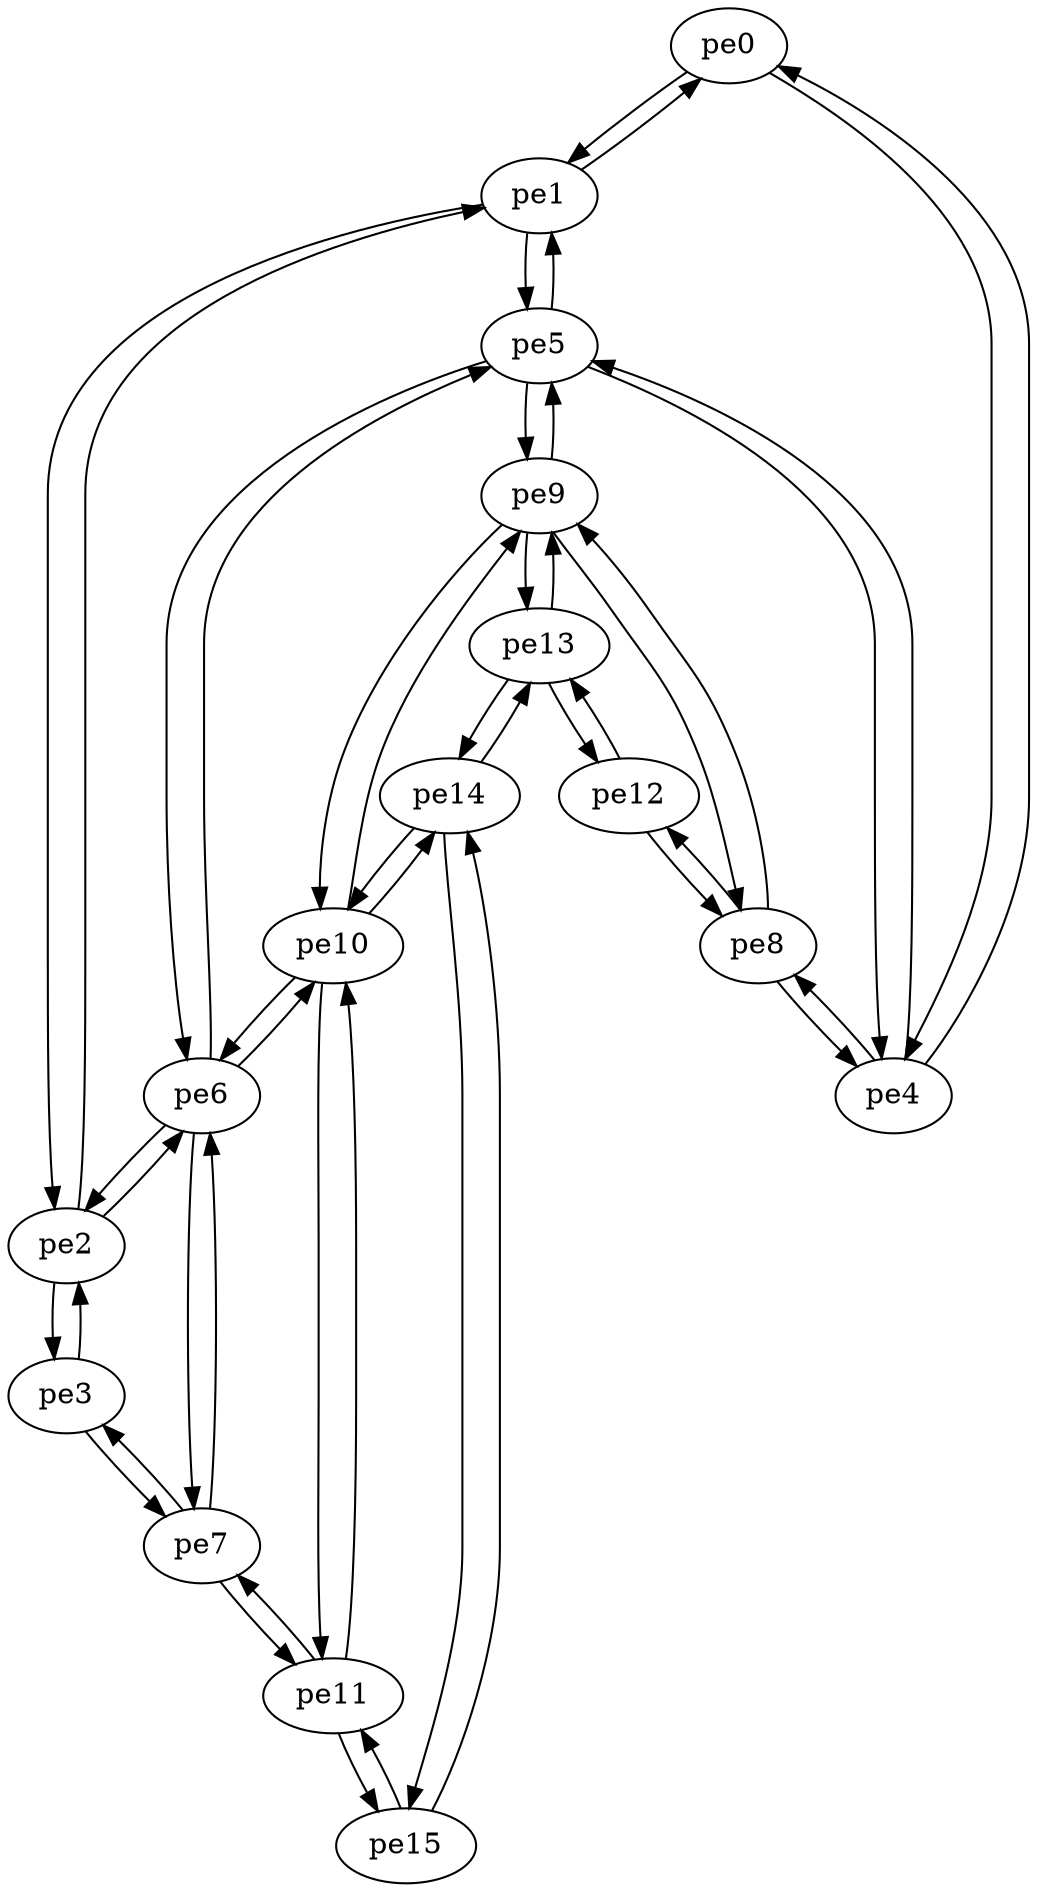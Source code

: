 digraph G {
    pe0;
    pe1;
    pe2;
    pe3;
    pe4;
    pe5;
    pe6;
    pe7;
    pe8;
    pe9;
    pe10;
    pe11;
    pe12;
    pe13;
    pe14;
    pe15;
    pe0 -> pe1;
    pe1 -> pe0;
    pe1 -> pe2;
    pe2 -> pe1;
    pe2 -> pe3;
    pe3 -> pe2;
    pe0 -> pe4;
    pe4 -> pe0;
    pe1 -> pe5;
    pe5 -> pe1;
    pe4 -> pe5;
    pe5 -> pe4;
    pe2 -> pe6;
    pe6 -> pe2;
    pe5 -> pe6;
    pe6 -> pe5;
    pe3 -> pe7;
    pe7 -> pe3;
    pe6 -> pe7;
    pe7 -> pe6;
    pe4 -> pe8;
    pe8 -> pe4;
    pe5 -> pe9;
    pe9 -> pe5;
    pe8 -> pe9;
    pe9 -> pe8;
    pe6 -> pe10;
    pe10 -> pe6;
    pe9 -> pe10;
    pe10 -> pe9;
    pe7 -> pe11;
    pe11 -> pe7;
    pe10 -> pe11;
    pe11 -> pe10;
    pe8 -> pe12;
    pe12 -> pe8;
    pe9 -> pe13;
    pe13 -> pe9;
    pe12 -> pe13;
    pe13 -> pe12;
    pe10 -> pe14;
    pe14 -> pe10;
    pe13 -> pe14;
    pe14 -> pe13;
    pe11 -> pe15;
    pe15 -> pe11;
    pe14 -> pe15;
    pe15 -> pe14;
}
